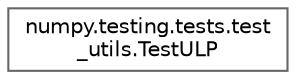 digraph "Graphical Class Hierarchy"
{
 // LATEX_PDF_SIZE
  bgcolor="transparent";
  edge [fontname=Helvetica,fontsize=10,labelfontname=Helvetica,labelfontsize=10];
  node [fontname=Helvetica,fontsize=10,shape=box,height=0.2,width=0.4];
  rankdir="LR";
  Node0 [id="Node000000",label="numpy.testing.tests.test\l_utils.TestULP",height=0.2,width=0.4,color="grey40", fillcolor="white", style="filled",URL="$d3/d88/classnumpy_1_1testing_1_1tests_1_1test__utils_1_1TestULP.html",tooltip=" "];
}
